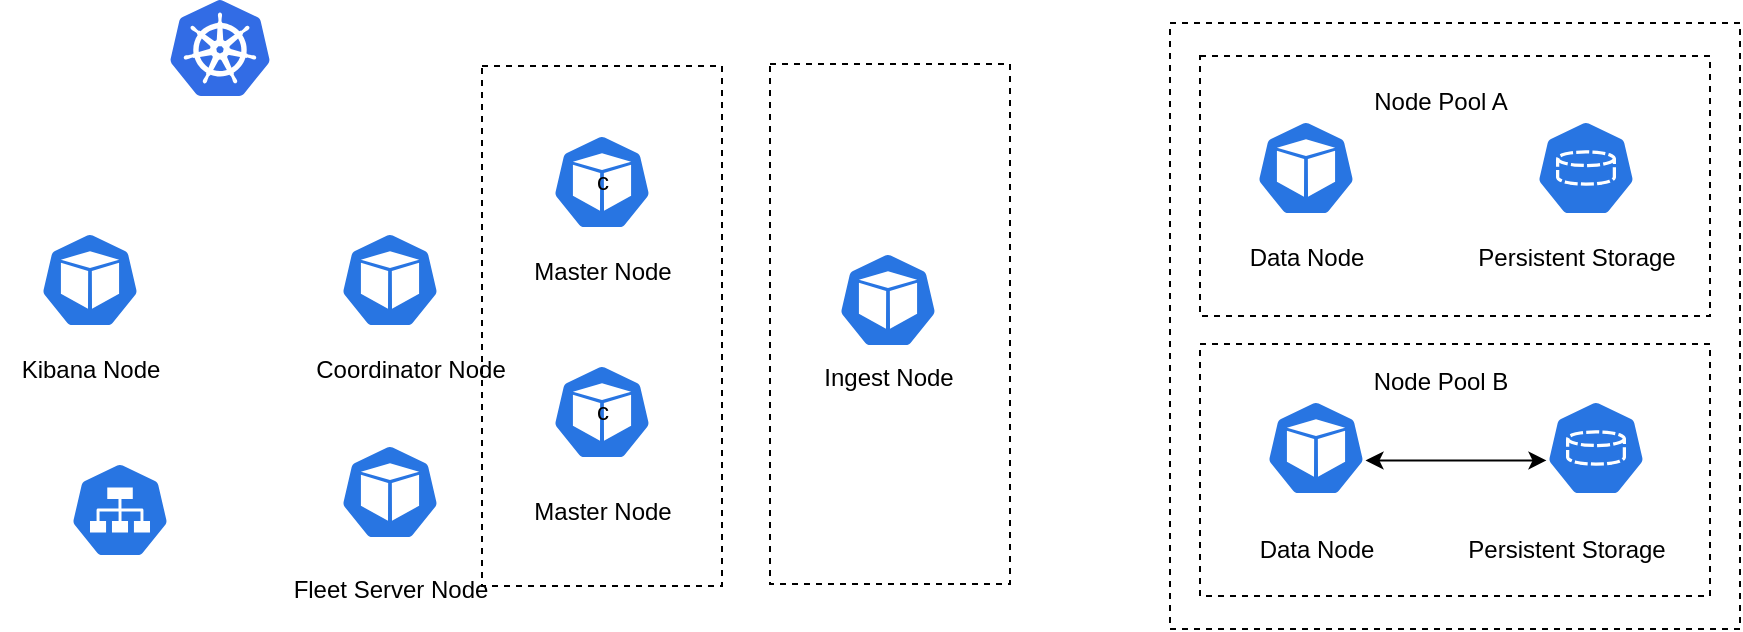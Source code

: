 <mxfile version="20.2.3" type="github">
  <diagram id="WI9T0HZ2pTsCkuznbFz-" name="Page-1">
    <mxGraphModel dx="1153" dy="608" grid="1" gridSize="10" guides="1" tooltips="1" connect="1" arrows="1" fold="1" page="1" pageScale="1" pageWidth="1169" pageHeight="827" math="0" shadow="0">
      <root>
        <mxCell id="0" />
        <mxCell id="1" parent="0" />
        <mxCell id="s90jCnnxSJwFDAYOhbZ5-50" value="" style="whiteSpace=wrap;html=1;dashed=1;" vertex="1" parent="1">
          <mxGeometry x="725" y="101.5" width="285" height="303" as="geometry" />
        </mxCell>
        <mxCell id="s90jCnnxSJwFDAYOhbZ5-40" value="" style="rounded=0;whiteSpace=wrap;html=1;dashed=1;" vertex="1" parent="1">
          <mxGeometry x="525" y="122" width="120" height="260" as="geometry" />
        </mxCell>
        <mxCell id="s90jCnnxSJwFDAYOhbZ5-27" value="" style="rounded=0;whiteSpace=wrap;html=1;dashed=1;" vertex="1" parent="1">
          <mxGeometry x="381" y="123" width="120" height="260" as="geometry" />
        </mxCell>
        <mxCell id="s90jCnnxSJwFDAYOhbZ5-1" value="c" style="sketch=0;html=1;dashed=0;whitespace=wrap;fillColor=#2875E2;strokeColor=#ffffff;points=[[0.005,0.63,0],[0.1,0.2,0],[0.9,0.2,0],[0.5,0,0],[0.995,0.63,0],[0.72,0.99,0],[0.5,1,0],[0.28,0.99,0]];shape=mxgraph.kubernetes.icon;prIcon=pod" vertex="1" parent="1">
          <mxGeometry x="416" y="157" width="50" height="48" as="geometry" />
        </mxCell>
        <mxCell id="s90jCnnxSJwFDAYOhbZ5-3" value="" style="sketch=0;html=1;dashed=0;whitespace=wrap;fillColor=#2875E2;strokeColor=#ffffff;points=[[0.005,0.63,0],[0.1,0.2,0],[0.9,0.2,0],[0.5,0,0],[0.995,0.63,0],[0.72,0.99,0],[0.5,1,0],[0.28,0.99,0]];shape=mxgraph.kubernetes.icon;prIcon=pod" vertex="1" parent="1">
          <mxGeometry x="310" y="206" width="50" height="48" as="geometry" />
        </mxCell>
        <mxCell id="s90jCnnxSJwFDAYOhbZ5-8" value="Master Node" style="text;html=1;resizable=0;autosize=1;align=center;verticalAlign=middle;points=[];fillColor=none;strokeColor=none;rounded=0;" vertex="1" parent="1">
          <mxGeometry x="396" y="211" width="90" height="30" as="geometry" />
        </mxCell>
        <mxCell id="s90jCnnxSJwFDAYOhbZ5-12" value="Coordinator Node" style="text;html=1;resizable=0;autosize=1;align=center;verticalAlign=middle;points=[];fillColor=none;strokeColor=none;rounded=0;" vertex="1" parent="1">
          <mxGeometry x="285" y="260" width="120" height="30" as="geometry" />
        </mxCell>
        <mxCell id="s90jCnnxSJwFDAYOhbZ5-13" value="" style="sketch=0;html=1;dashed=0;whitespace=wrap;fillColor=#2875E2;strokeColor=#ffffff;points=[[0.005,0.63,0],[0.1,0.2,0],[0.9,0.2,0],[0.5,0,0],[0.995,0.63,0],[0.72,0.99,0],[0.5,1,0],[0.28,0.99,0]];shape=mxgraph.kubernetes.icon;prIcon=pod" vertex="1" parent="1">
          <mxGeometry x="310" y="312" width="50" height="48" as="geometry" />
        </mxCell>
        <mxCell id="s90jCnnxSJwFDAYOhbZ5-14" value="Fleet Server Node" style="text;html=1;resizable=0;autosize=1;align=center;verticalAlign=middle;points=[];fillColor=none;strokeColor=none;rounded=0;" vertex="1" parent="1">
          <mxGeometry x="275" y="370" width="120" height="30" as="geometry" />
        </mxCell>
        <mxCell id="s90jCnnxSJwFDAYOhbZ5-16" value="" style="sketch=0;aspect=fixed;html=1;points=[];align=center;image;fontSize=12;image=img/lib/mscae/Kubernetes.svg;" vertex="1" parent="1">
          <mxGeometry x="225" y="90" width="50" height="48" as="geometry" />
        </mxCell>
        <mxCell id="s90jCnnxSJwFDAYOhbZ5-17" value="" style="sketch=0;html=1;dashed=0;whitespace=wrap;fillColor=#2875E2;strokeColor=#ffffff;points=[[0.005,0.63,0],[0.1,0.2,0],[0.9,0.2,0],[0.5,0,0],[0.995,0.63,0],[0.72,0.99,0],[0.5,1,0],[0.28,0.99,0]];shape=mxgraph.kubernetes.icon;prIcon=svc" vertex="1" parent="1">
          <mxGeometry x="175" y="321" width="50" height="48" as="geometry" />
        </mxCell>
        <mxCell id="s90jCnnxSJwFDAYOhbZ5-18" value="" style="sketch=0;html=1;dashed=0;whitespace=wrap;fillColor=#2875E2;strokeColor=#ffffff;points=[[0.005,0.63,0],[0.1,0.2,0],[0.9,0.2,0],[0.5,0,0],[0.995,0.63,0],[0.72,0.99,0],[0.5,1,0],[0.28,0.99,0]];shape=mxgraph.kubernetes.icon;prIcon=pod" vertex="1" parent="1">
          <mxGeometry x="160" y="206" width="50" height="48" as="geometry" />
        </mxCell>
        <mxCell id="s90jCnnxSJwFDAYOhbZ5-19" value="Kibana Node" style="text;html=1;resizable=0;autosize=1;align=center;verticalAlign=middle;points=[];fillColor=none;strokeColor=none;rounded=0;" vertex="1" parent="1">
          <mxGeometry x="140" y="260" width="90" height="30" as="geometry" />
        </mxCell>
        <mxCell id="s90jCnnxSJwFDAYOhbZ5-21" value="" style="sketch=0;html=1;dashed=0;whitespace=wrap;fillColor=#2875E2;strokeColor=#ffffff;points=[[0.005,0.63,0],[0.1,0.2,0],[0.9,0.2,0],[0.5,0,0],[0.995,0.63,0],[0.72,0.99,0],[0.5,1,0],[0.28,0.99,0]];shape=mxgraph.kubernetes.icon;prIcon=pod" vertex="1" parent="1">
          <mxGeometry x="559" y="216" width="50" height="48" as="geometry" />
        </mxCell>
        <mxCell id="s90jCnnxSJwFDAYOhbZ5-22" value="" style="endArrow=classic;startArrow=classic;html=1;rounded=0;entryX=0.005;entryY=0.63;entryDx=0;entryDy=0;entryPerimeter=0;exitX=0.995;exitY=0.63;exitDx=0;exitDy=0;exitPerimeter=0;" edge="1" parent="1" target="s90jCnnxSJwFDAYOhbZ5-30">
          <mxGeometry width="50" height="50" relative="1" as="geometry">
            <mxPoint x="742.75" y="182.24" as="sourcePoint" />
            <mxPoint x="803" y="146" as="targetPoint" />
          </mxGeometry>
        </mxCell>
        <mxCell id="s90jCnnxSJwFDAYOhbZ5-23" value="Ingest Node" style="text;html=1;resizable=0;autosize=1;align=center;verticalAlign=middle;points=[];fillColor=none;strokeColor=none;rounded=0;" vertex="1" parent="1">
          <mxGeometry x="539" y="264" width="90" height="30" as="geometry" />
        </mxCell>
        <mxCell id="s90jCnnxSJwFDAYOhbZ5-25" value="c" style="sketch=0;html=1;dashed=0;whitespace=wrap;fillColor=#2875E2;strokeColor=#ffffff;points=[[0.005,0.63,0],[0.1,0.2,0],[0.9,0.2,0],[0.5,0,0],[0.995,0.63,0],[0.72,0.99,0],[0.5,1,0],[0.28,0.99,0]];shape=mxgraph.kubernetes.icon;prIcon=pod" vertex="1" parent="1">
          <mxGeometry x="416" y="272" width="50" height="48" as="geometry" />
        </mxCell>
        <mxCell id="s90jCnnxSJwFDAYOhbZ5-26" value="Master Node" style="text;html=1;resizable=0;autosize=1;align=center;verticalAlign=middle;points=[];fillColor=none;strokeColor=none;rounded=0;" vertex="1" parent="1">
          <mxGeometry x="396" y="331" width="90" height="30" as="geometry" />
        </mxCell>
        <mxCell id="s90jCnnxSJwFDAYOhbZ5-30" value="" style="sketch=0;html=1;dashed=0;whitespace=wrap;fillColor=#2875E2;strokeColor=#ffffff;points=[[0.005,0.63,0],[0.1,0.2,0],[0.9,0.2,0],[0.5,0,0],[0.995,0.63,0],[0.72,0.99,0],[0.5,1,0],[0.28,0.99,0]];shape=mxgraph.kubernetes.icon;prIcon=pvc" vertex="1" parent="1">
          <mxGeometry x="833" y="152" width="50" height="48" as="geometry" />
        </mxCell>
        <mxCell id="s90jCnnxSJwFDAYOhbZ5-34" value="Persistent Storage" style="text;html=1;resizable=0;autosize=1;align=center;verticalAlign=middle;points=[];fillColor=none;strokeColor=none;rounded=0;" vertex="1" parent="1">
          <mxGeometry x="793" y="206" width="120" height="30" as="geometry" />
        </mxCell>
        <mxCell id="s90jCnnxSJwFDAYOhbZ5-38" value="Node Pool A" style="text;html=1;resizable=0;autosize=1;align=center;verticalAlign=middle;points=[];fillColor=none;strokeColor=none;rounded=0;dashed=1;" vertex="1" parent="1">
          <mxGeometry x="740" y="128" width="90" height="30" as="geometry" />
        </mxCell>
        <mxCell id="s90jCnnxSJwFDAYOhbZ5-49" value="" style="group" vertex="1" connectable="0" parent="1">
          <mxGeometry x="740" y="118" width="255" height="270" as="geometry" />
        </mxCell>
        <mxCell id="s90jCnnxSJwFDAYOhbZ5-37" value="" style="whiteSpace=wrap;html=1;dashed=1;" vertex="1" parent="s90jCnnxSJwFDAYOhbZ5-49">
          <mxGeometry y="144" width="255" height="126" as="geometry" />
        </mxCell>
        <mxCell id="s90jCnnxSJwFDAYOhbZ5-2" value="" style="sketch=0;html=1;dashed=0;whitespace=wrap;fillColor=#2875E2;strokeColor=#ffffff;points=[[0.005,0.63,0],[0.1,0.2,0],[0.9,0.2,0],[0.5,0,0],[0.995,0.63,0],[0.72,0.99,0],[0.5,1,0],[0.28,0.99,0]];shape=mxgraph.kubernetes.icon;prIcon=pod" vertex="1" parent="s90jCnnxSJwFDAYOhbZ5-49">
          <mxGeometry x="33" y="172" width="50" height="48" as="geometry" />
        </mxCell>
        <mxCell id="s90jCnnxSJwFDAYOhbZ5-9" value="Data Node" style="text;html=1;resizable=0;autosize=1;align=center;verticalAlign=middle;points=[];fillColor=none;strokeColor=none;rounded=0;" vertex="1" parent="s90jCnnxSJwFDAYOhbZ5-49">
          <mxGeometry x="18" y="232" width="80" height="30" as="geometry" />
        </mxCell>
        <mxCell id="s90jCnnxSJwFDAYOhbZ5-32" value="" style="endArrow=classic;startArrow=classic;html=1;rounded=0;entryX=0.005;entryY=0.63;entryDx=0;entryDy=0;entryPerimeter=0;exitX=0.995;exitY=0.63;exitDx=0;exitDy=0;exitPerimeter=0;" edge="1" parent="s90jCnnxSJwFDAYOhbZ5-49" target="s90jCnnxSJwFDAYOhbZ5-33">
          <mxGeometry width="50" height="50" relative="1" as="geometry">
            <mxPoint x="82.75" y="202.24" as="sourcePoint" />
            <mxPoint x="143" y="166" as="targetPoint" />
          </mxGeometry>
        </mxCell>
        <mxCell id="s90jCnnxSJwFDAYOhbZ5-33" value="" style="sketch=0;html=1;dashed=0;whitespace=wrap;fillColor=#2875E2;strokeColor=#ffffff;points=[[0.005,0.63,0],[0.1,0.2,0],[0.9,0.2,0],[0.5,0,0],[0.995,0.63,0],[0.72,0.99,0],[0.5,1,0],[0.28,0.99,0]];shape=mxgraph.kubernetes.icon;prIcon=pvc" vertex="1" parent="s90jCnnxSJwFDAYOhbZ5-49">
          <mxGeometry x="173" y="172" width="50" height="48" as="geometry" />
        </mxCell>
        <mxCell id="s90jCnnxSJwFDAYOhbZ5-35" value="Persistent Storage" style="text;html=1;resizable=0;autosize=1;align=center;verticalAlign=middle;points=[];fillColor=none;strokeColor=none;rounded=0;" vertex="1" parent="s90jCnnxSJwFDAYOhbZ5-49">
          <mxGeometry x="123" y="232" width="120" height="30" as="geometry" />
        </mxCell>
        <mxCell id="s90jCnnxSJwFDAYOhbZ5-39" value="Node Pool B" style="text;html=1;resizable=0;autosize=1;align=center;verticalAlign=middle;points=[];fillColor=none;strokeColor=none;rounded=0;dashed=1;" vertex="1" parent="s90jCnnxSJwFDAYOhbZ5-49">
          <mxGeometry x="75" y="148" width="90" height="30" as="geometry" />
        </mxCell>
        <mxCell id="s90jCnnxSJwFDAYOhbZ5-43" value="" style="whiteSpace=wrap;html=1;dashed=1;" vertex="1" parent="s90jCnnxSJwFDAYOhbZ5-49">
          <mxGeometry width="255" height="130" as="geometry" />
        </mxCell>
        <mxCell id="s90jCnnxSJwFDAYOhbZ5-44" value="" style="sketch=0;html=1;dashed=0;whitespace=wrap;fillColor=#2875E2;strokeColor=#ffffff;points=[[0.005,0.63,0],[0.1,0.2,0],[0.9,0.2,0],[0.5,0,0],[0.995,0.63,0],[0.72,0.99,0],[0.5,1,0],[0.28,0.99,0]];shape=mxgraph.kubernetes.icon;prIcon=pod" vertex="1" parent="s90jCnnxSJwFDAYOhbZ5-49">
          <mxGeometry x="28" y="32" width="50" height="48" as="geometry" />
        </mxCell>
        <mxCell id="s90jCnnxSJwFDAYOhbZ5-45" value="Node Pool A" style="text;html=1;resizable=0;autosize=1;align=center;verticalAlign=middle;points=[];fillColor=none;strokeColor=none;rounded=0;dashed=1;" vertex="1" parent="s90jCnnxSJwFDAYOhbZ5-49">
          <mxGeometry x="75" y="8" width="90" height="30" as="geometry" />
        </mxCell>
        <mxCell id="s90jCnnxSJwFDAYOhbZ5-46" value="" style="sketch=0;html=1;dashed=0;whitespace=wrap;fillColor=#2875E2;strokeColor=#ffffff;points=[[0.005,0.63,0],[0.1,0.2,0],[0.9,0.2,0],[0.5,0,0],[0.995,0.63,0],[0.72,0.99,0],[0.5,1,0],[0.28,0.99,0]];shape=mxgraph.kubernetes.icon;prIcon=pvc" vertex="1" parent="s90jCnnxSJwFDAYOhbZ5-49">
          <mxGeometry x="168" y="32" width="50" height="48" as="geometry" />
        </mxCell>
        <mxCell id="s90jCnnxSJwFDAYOhbZ5-47" value="Persistent Storage" style="text;html=1;resizable=0;autosize=1;align=center;verticalAlign=middle;points=[];fillColor=none;strokeColor=none;rounded=0;" vertex="1" parent="s90jCnnxSJwFDAYOhbZ5-49">
          <mxGeometry x="128" y="86" width="120" height="30" as="geometry" />
        </mxCell>
        <mxCell id="s90jCnnxSJwFDAYOhbZ5-48" value="Data Node" style="text;html=1;resizable=0;autosize=1;align=center;verticalAlign=middle;points=[];fillColor=none;strokeColor=none;rounded=0;" vertex="1" parent="s90jCnnxSJwFDAYOhbZ5-49">
          <mxGeometry x="13" y="86" width="80" height="30" as="geometry" />
        </mxCell>
      </root>
    </mxGraphModel>
  </diagram>
</mxfile>
